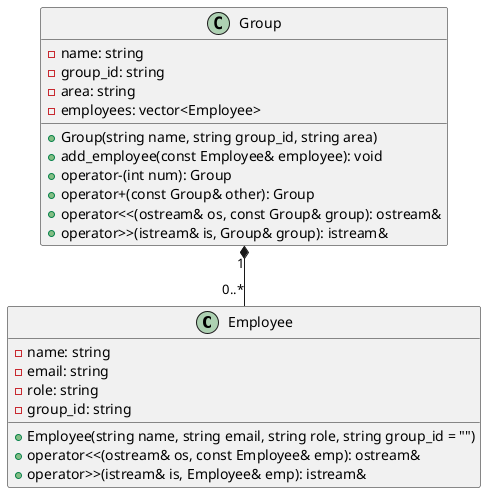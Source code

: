 @startuml
class Employee {
  -name: string
  -email: string
  -role: string
  -group_id: string
  +Employee(string name, string email, string role, string group_id = "")
  +operator<<(ostream& os, const Employee& emp): ostream&
  +operator>>(istream& is, Employee& emp): istream&
}

class Group {
  -name: string
  -group_id: string
  -area: string
  -employees: vector<Employee>
  +Group(string name, string group_id, string area)
  +add_employee(const Employee& employee): void
  +operator-(int num): Group
  +operator+(const Group& other): Group
  +operator<<(ostream& os, const Group& group): ostream&
  +operator>>(istream& is, Group& group): istream&
}

Group "1" *-- "0..*" Employee
@enduml